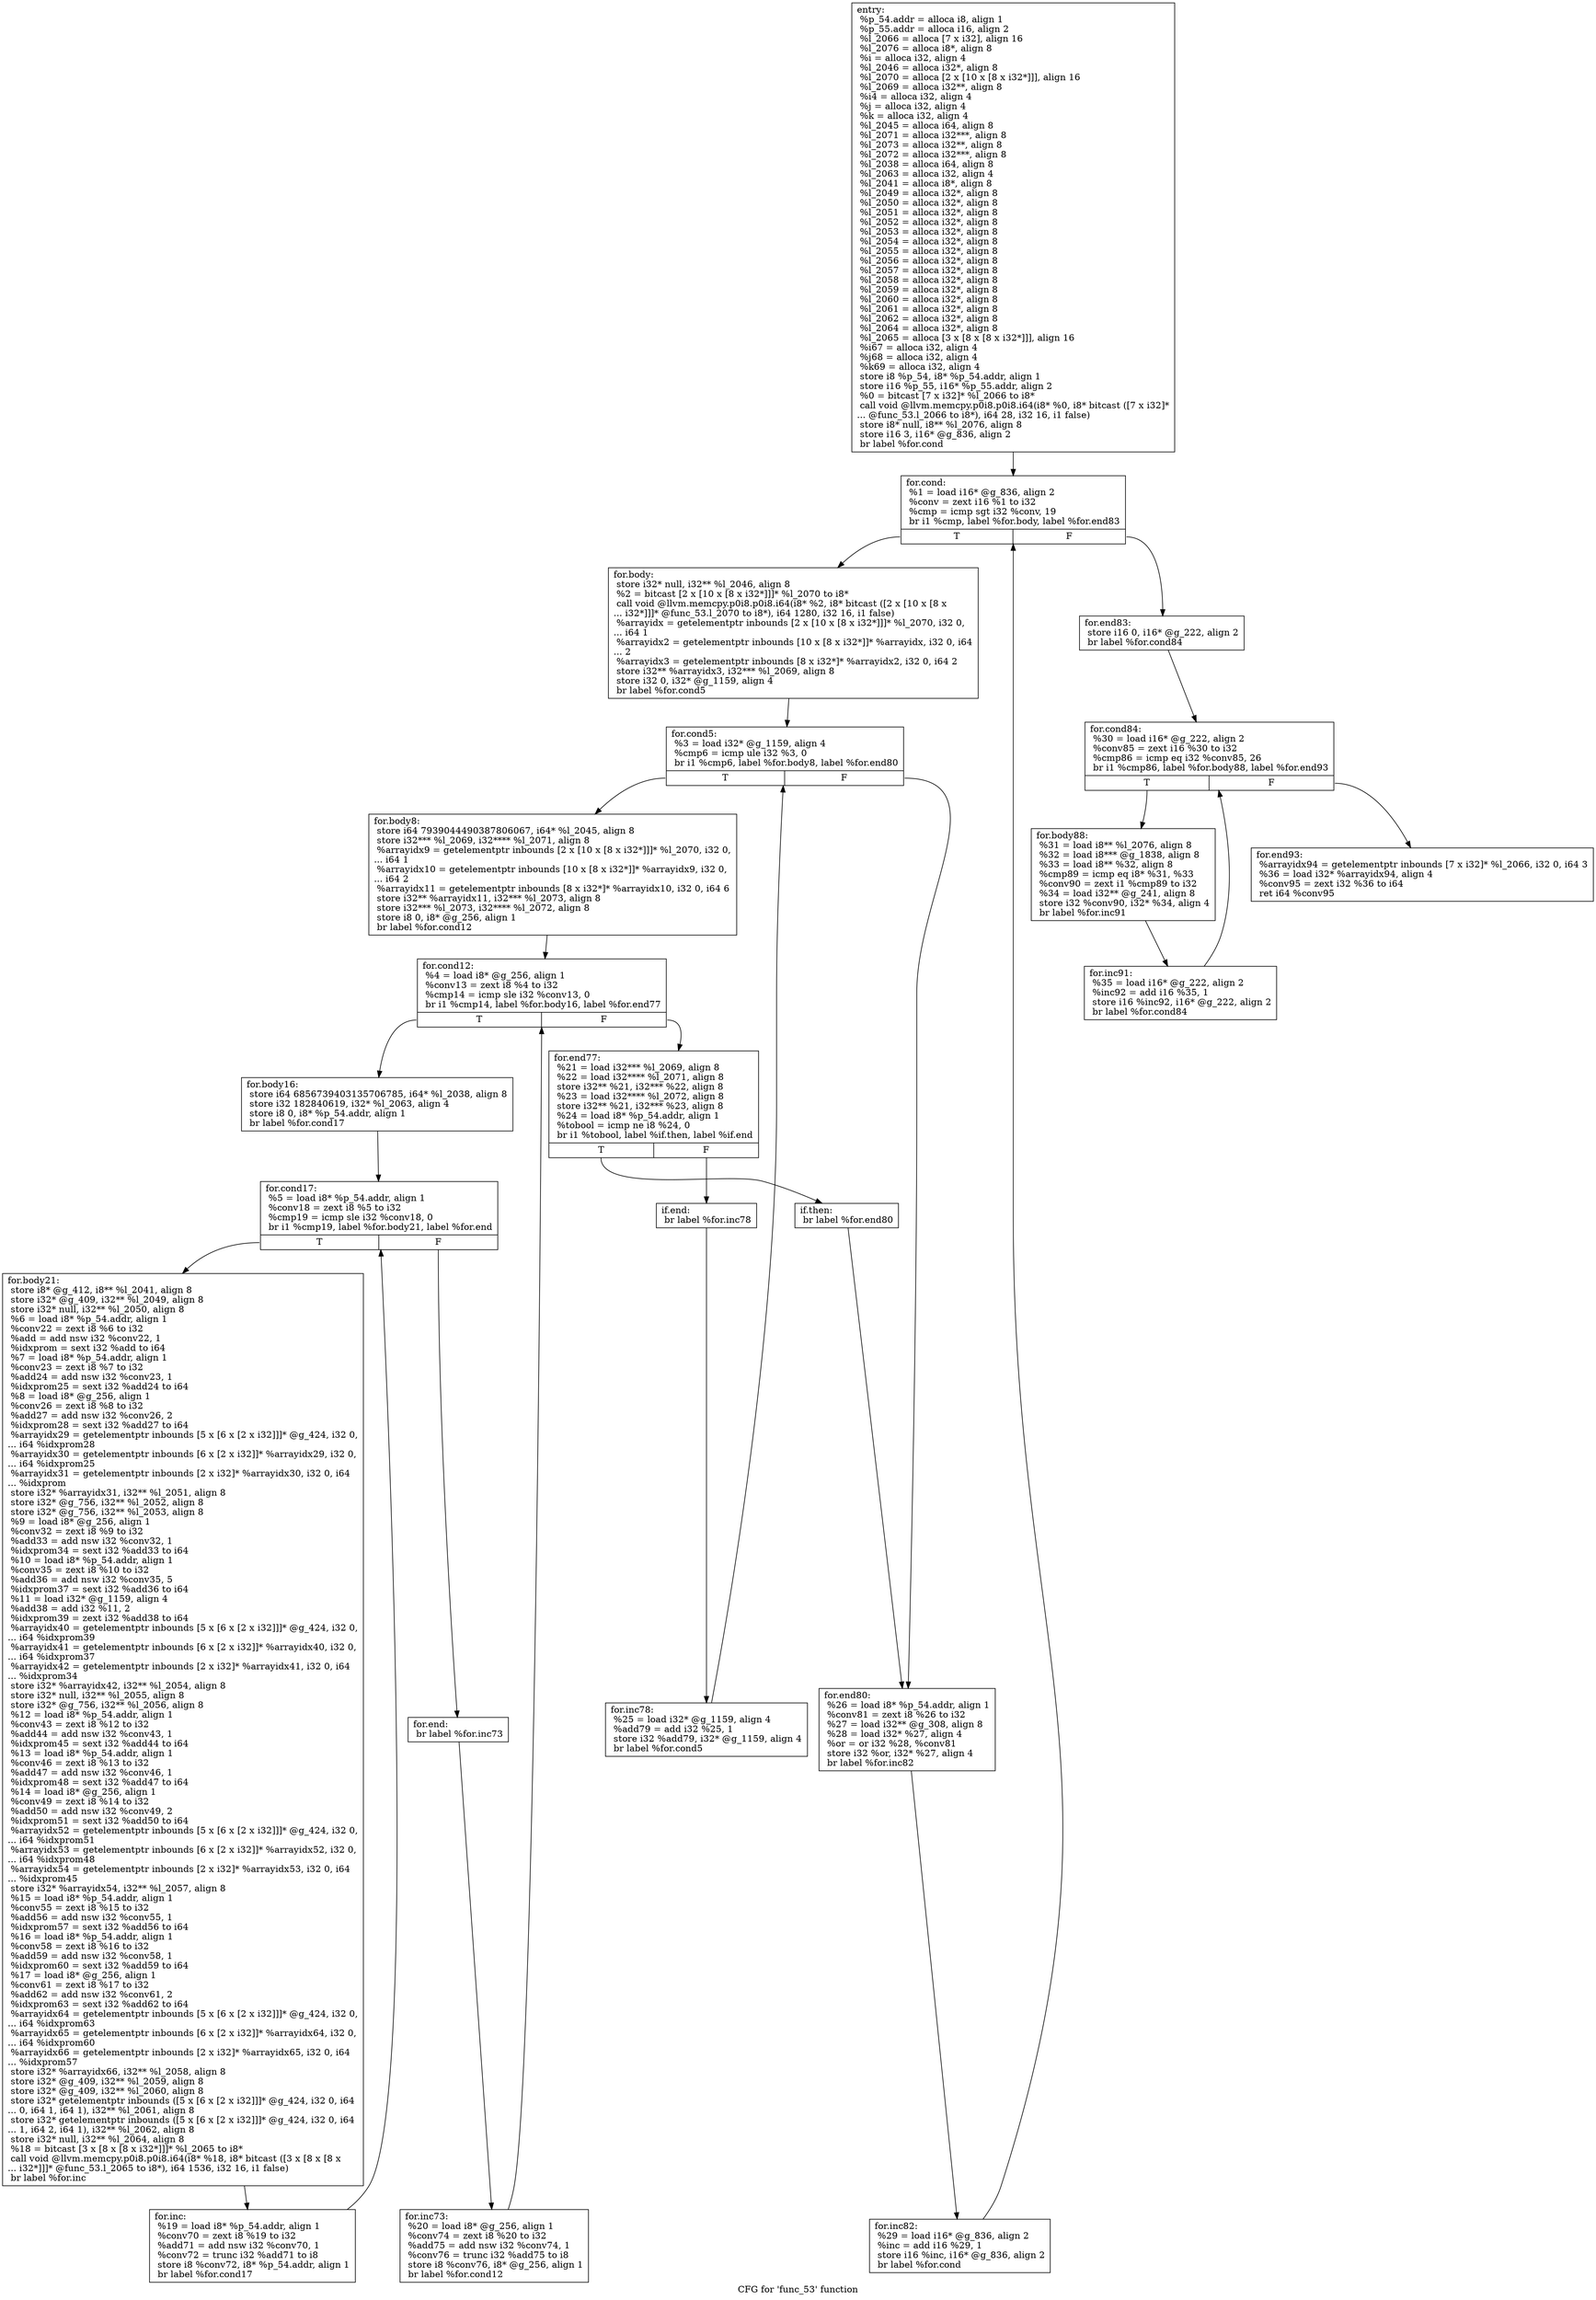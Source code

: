 digraph "CFG for 'func_53' function" {
	label="CFG for 'func_53' function";

	Node0xa909828 [shape=record,label="{entry:\l  %p_54.addr = alloca i8, align 1\l  %p_55.addr = alloca i16, align 2\l  %l_2066 = alloca [7 x i32], align 16\l  %l_2076 = alloca i8*, align 8\l  %i = alloca i32, align 4\l  %l_2046 = alloca i32*, align 8\l  %l_2070 = alloca [2 x [10 x [8 x i32*]]], align 16\l  %l_2069 = alloca i32**, align 8\l  %i4 = alloca i32, align 4\l  %j = alloca i32, align 4\l  %k = alloca i32, align 4\l  %l_2045 = alloca i64, align 8\l  %l_2071 = alloca i32***, align 8\l  %l_2073 = alloca i32**, align 8\l  %l_2072 = alloca i32***, align 8\l  %l_2038 = alloca i64, align 8\l  %l_2063 = alloca i32, align 4\l  %l_2041 = alloca i8*, align 8\l  %l_2049 = alloca i32*, align 8\l  %l_2050 = alloca i32*, align 8\l  %l_2051 = alloca i32*, align 8\l  %l_2052 = alloca i32*, align 8\l  %l_2053 = alloca i32*, align 8\l  %l_2054 = alloca i32*, align 8\l  %l_2055 = alloca i32*, align 8\l  %l_2056 = alloca i32*, align 8\l  %l_2057 = alloca i32*, align 8\l  %l_2058 = alloca i32*, align 8\l  %l_2059 = alloca i32*, align 8\l  %l_2060 = alloca i32*, align 8\l  %l_2061 = alloca i32*, align 8\l  %l_2062 = alloca i32*, align 8\l  %l_2064 = alloca i32*, align 8\l  %l_2065 = alloca [3 x [8 x [8 x i32*]]], align 16\l  %i67 = alloca i32, align 4\l  %j68 = alloca i32, align 4\l  %k69 = alloca i32, align 4\l  store i8 %p_54, i8* %p_54.addr, align 1\l  store i16 %p_55, i16* %p_55.addr, align 2\l  %0 = bitcast [7 x i32]* %l_2066 to i8*\l  call void @llvm.memcpy.p0i8.p0i8.i64(i8* %0, i8* bitcast ([7 x i32]*\l... @func_53.l_2066 to i8*), i64 28, i32 16, i1 false)\l  store i8* null, i8** %l_2076, align 8\l  store i16 3, i16* @g_836, align 2\l  br label %for.cond\l}"];
	Node0xa909828 -> Node0xa909858;
	Node0xa909858 [shape=record,label="{for.cond:                                         \l  %1 = load i16* @g_836, align 2\l  %conv = zext i16 %1 to i32\l  %cmp = icmp sgt i32 %conv, 19\l  br i1 %cmp, label %for.body, label %for.end83\l|{<s0>T|<s1>F}}"];
	Node0xa909858:s0 -> Node0xa909888;
	Node0xa909858:s1 -> Node0xa909b88;
	Node0xa909888 [shape=record,label="{for.body:                                         \l  store i32* null, i32** %l_2046, align 8\l  %2 = bitcast [2 x [10 x [8 x i32*]]]* %l_2070 to i8*\l  call void @llvm.memcpy.p0i8.p0i8.i64(i8* %2, i8* bitcast ([2 x [10 x [8 x\l... i32*]]]* @func_53.l_2070 to i8*), i64 1280, i32 16, i1 false)\l  %arrayidx = getelementptr inbounds [2 x [10 x [8 x i32*]]]* %l_2070, i32 0,\l... i64 1\l  %arrayidx2 = getelementptr inbounds [10 x [8 x i32*]]* %arrayidx, i32 0, i64\l... 2\l  %arrayidx3 = getelementptr inbounds [8 x i32*]* %arrayidx2, i32 0, i64 2\l  store i32** %arrayidx3, i32*** %l_2069, align 8\l  store i32 0, i32* @g_1159, align 4\l  br label %for.cond5\l}"];
	Node0xa909888 -> Node0xa9098b8;
	Node0xa9098b8 [shape=record,label="{for.cond5:                                        \l  %3 = load i32* @g_1159, align 4\l  %cmp6 = icmp ule i32 %3, 0\l  br i1 %cmp6, label %for.body8, label %for.end80\l|{<s0>T|<s1>F}}"];
	Node0xa9098b8:s0 -> Node0xa9098e8;
	Node0xa9098b8:s1 -> Node0xa909b28;
	Node0xa9098e8 [shape=record,label="{for.body8:                                        \l  store i64 7939044490387806067, i64* %l_2045, align 8\l  store i32*** %l_2069, i32**** %l_2071, align 8\l  %arrayidx9 = getelementptr inbounds [2 x [10 x [8 x i32*]]]* %l_2070, i32 0,\l... i64 1\l  %arrayidx10 = getelementptr inbounds [10 x [8 x i32*]]* %arrayidx9, i32 0,\l... i64 2\l  %arrayidx11 = getelementptr inbounds [8 x i32*]* %arrayidx10, i32 0, i64 6\l  store i32** %arrayidx11, i32*** %l_2073, align 8\l  store i32*** %l_2073, i32**** %l_2072, align 8\l  store i8 0, i8* @g_256, align 1\l  br label %for.cond12\l}"];
	Node0xa9098e8 -> Node0xa909918;
	Node0xa909918 [shape=record,label="{for.cond12:                                       \l  %4 = load i8* @g_256, align 1\l  %conv13 = zext i8 %4 to i32\l  %cmp14 = icmp sle i32 %conv13, 0\l  br i1 %cmp14, label %for.body16, label %for.end77\l|{<s0>T|<s1>F}}"];
	Node0xa909918:s0 -> Node0xa909948;
	Node0xa909918:s1 -> Node0xa909a68;
	Node0xa909948 [shape=record,label="{for.body16:                                       \l  store i64 6856739403135706785, i64* %l_2038, align 8\l  store i32 182840619, i32* %l_2063, align 4\l  store i8 0, i8* %p_54.addr, align 1\l  br label %for.cond17\l}"];
	Node0xa909948 -> Node0xa909978;
	Node0xa909978 [shape=record,label="{for.cond17:                                       \l  %5 = load i8* %p_54.addr, align 1\l  %conv18 = zext i8 %5 to i32\l  %cmp19 = icmp sle i32 %conv18, 0\l  br i1 %cmp19, label %for.body21, label %for.end\l|{<s0>T|<s1>F}}"];
	Node0xa909978:s0 -> Node0xa9099a8;
	Node0xa909978:s1 -> Node0xa909a08;
	Node0xa9099a8 [shape=record,label="{for.body21:                                       \l  store i8* @g_412, i8** %l_2041, align 8\l  store i32* @g_409, i32** %l_2049, align 8\l  store i32* null, i32** %l_2050, align 8\l  %6 = load i8* %p_54.addr, align 1\l  %conv22 = zext i8 %6 to i32\l  %add = add nsw i32 %conv22, 1\l  %idxprom = sext i32 %add to i64\l  %7 = load i8* %p_54.addr, align 1\l  %conv23 = zext i8 %7 to i32\l  %add24 = add nsw i32 %conv23, 1\l  %idxprom25 = sext i32 %add24 to i64\l  %8 = load i8* @g_256, align 1\l  %conv26 = zext i8 %8 to i32\l  %add27 = add nsw i32 %conv26, 2\l  %idxprom28 = sext i32 %add27 to i64\l  %arrayidx29 = getelementptr inbounds [5 x [6 x [2 x i32]]]* @g_424, i32 0,\l... i64 %idxprom28\l  %arrayidx30 = getelementptr inbounds [6 x [2 x i32]]* %arrayidx29, i32 0,\l... i64 %idxprom25\l  %arrayidx31 = getelementptr inbounds [2 x i32]* %arrayidx30, i32 0, i64\l... %idxprom\l  store i32* %arrayidx31, i32** %l_2051, align 8\l  store i32* @g_756, i32** %l_2052, align 8\l  store i32* @g_756, i32** %l_2053, align 8\l  %9 = load i8* @g_256, align 1\l  %conv32 = zext i8 %9 to i32\l  %add33 = add nsw i32 %conv32, 1\l  %idxprom34 = sext i32 %add33 to i64\l  %10 = load i8* %p_54.addr, align 1\l  %conv35 = zext i8 %10 to i32\l  %add36 = add nsw i32 %conv35, 5\l  %idxprom37 = sext i32 %add36 to i64\l  %11 = load i32* @g_1159, align 4\l  %add38 = add i32 %11, 2\l  %idxprom39 = zext i32 %add38 to i64\l  %arrayidx40 = getelementptr inbounds [5 x [6 x [2 x i32]]]* @g_424, i32 0,\l... i64 %idxprom39\l  %arrayidx41 = getelementptr inbounds [6 x [2 x i32]]* %arrayidx40, i32 0,\l... i64 %idxprom37\l  %arrayidx42 = getelementptr inbounds [2 x i32]* %arrayidx41, i32 0, i64\l... %idxprom34\l  store i32* %arrayidx42, i32** %l_2054, align 8\l  store i32* null, i32** %l_2055, align 8\l  store i32* @g_756, i32** %l_2056, align 8\l  %12 = load i8* %p_54.addr, align 1\l  %conv43 = zext i8 %12 to i32\l  %add44 = add nsw i32 %conv43, 1\l  %idxprom45 = sext i32 %add44 to i64\l  %13 = load i8* %p_54.addr, align 1\l  %conv46 = zext i8 %13 to i32\l  %add47 = add nsw i32 %conv46, 1\l  %idxprom48 = sext i32 %add47 to i64\l  %14 = load i8* @g_256, align 1\l  %conv49 = zext i8 %14 to i32\l  %add50 = add nsw i32 %conv49, 2\l  %idxprom51 = sext i32 %add50 to i64\l  %arrayidx52 = getelementptr inbounds [5 x [6 x [2 x i32]]]* @g_424, i32 0,\l... i64 %idxprom51\l  %arrayidx53 = getelementptr inbounds [6 x [2 x i32]]* %arrayidx52, i32 0,\l... i64 %idxprom48\l  %arrayidx54 = getelementptr inbounds [2 x i32]* %arrayidx53, i32 0, i64\l... %idxprom45\l  store i32* %arrayidx54, i32** %l_2057, align 8\l  %15 = load i8* %p_54.addr, align 1\l  %conv55 = zext i8 %15 to i32\l  %add56 = add nsw i32 %conv55, 1\l  %idxprom57 = sext i32 %add56 to i64\l  %16 = load i8* %p_54.addr, align 1\l  %conv58 = zext i8 %16 to i32\l  %add59 = add nsw i32 %conv58, 1\l  %idxprom60 = sext i32 %add59 to i64\l  %17 = load i8* @g_256, align 1\l  %conv61 = zext i8 %17 to i32\l  %add62 = add nsw i32 %conv61, 2\l  %idxprom63 = sext i32 %add62 to i64\l  %arrayidx64 = getelementptr inbounds [5 x [6 x [2 x i32]]]* @g_424, i32 0,\l... i64 %idxprom63\l  %arrayidx65 = getelementptr inbounds [6 x [2 x i32]]* %arrayidx64, i32 0,\l... i64 %idxprom60\l  %arrayidx66 = getelementptr inbounds [2 x i32]* %arrayidx65, i32 0, i64\l... %idxprom57\l  store i32* %arrayidx66, i32** %l_2058, align 8\l  store i32* @g_409, i32** %l_2059, align 8\l  store i32* @g_409, i32** %l_2060, align 8\l  store i32* getelementptr inbounds ([5 x [6 x [2 x i32]]]* @g_424, i32 0, i64\l... 0, i64 1, i64 1), i32** %l_2061, align 8\l  store i32* getelementptr inbounds ([5 x [6 x [2 x i32]]]* @g_424, i32 0, i64\l... 1, i64 2, i64 1), i32** %l_2062, align 8\l  store i32* null, i32** %l_2064, align 8\l  %18 = bitcast [3 x [8 x [8 x i32*]]]* %l_2065 to i8*\l  call void @llvm.memcpy.p0i8.p0i8.i64(i8* %18, i8* bitcast ([3 x [8 x [8 x\l... i32*]]]* @func_53.l_2065 to i8*), i64 1536, i32 16, i1 false)\l  br label %for.inc\l}"];
	Node0xa9099a8 -> Node0xa9099d8;
	Node0xa9099d8 [shape=record,label="{for.inc:                                          \l  %19 = load i8* %p_54.addr, align 1\l  %conv70 = zext i8 %19 to i32\l  %add71 = add nsw i32 %conv70, 1\l  %conv72 = trunc i32 %add71 to i8\l  store i8 %conv72, i8* %p_54.addr, align 1\l  br label %for.cond17\l}"];
	Node0xa9099d8 -> Node0xa909978;
	Node0xa909a08 [shape=record,label="{for.end:                                          \l  br label %for.inc73\l}"];
	Node0xa909a08 -> Node0xa909a38;
	Node0xa909a38 [shape=record,label="{for.inc73:                                        \l  %20 = load i8* @g_256, align 1\l  %conv74 = zext i8 %20 to i32\l  %add75 = add nsw i32 %conv74, 1\l  %conv76 = trunc i32 %add75 to i8\l  store i8 %conv76, i8* @g_256, align 1\l  br label %for.cond12\l}"];
	Node0xa909a38 -> Node0xa909918;
	Node0xa909a68 [shape=record,label="{for.end77:                                        \l  %21 = load i32*** %l_2069, align 8\l  %22 = load i32**** %l_2071, align 8\l  store i32** %21, i32*** %22, align 8\l  %23 = load i32**** %l_2072, align 8\l  store i32** %21, i32*** %23, align 8\l  %24 = load i8* %p_54.addr, align 1\l  %tobool = icmp ne i8 %24, 0\l  br i1 %tobool, label %if.then, label %if.end\l|{<s0>T|<s1>F}}"];
	Node0xa909a68:s0 -> Node0xa909a98;
	Node0xa909a68:s1 -> Node0xa909ac8;
	Node0xa909a98 [shape=record,label="{if.then:                                          \l  br label %for.end80\l}"];
	Node0xa909a98 -> Node0xa909b28;
	Node0xa909ac8 [shape=record,label="{if.end:                                           \l  br label %for.inc78\l}"];
	Node0xa909ac8 -> Node0xa909af8;
	Node0xa909af8 [shape=record,label="{for.inc78:                                        \l  %25 = load i32* @g_1159, align 4\l  %add79 = add i32 %25, 1\l  store i32 %add79, i32* @g_1159, align 4\l  br label %for.cond5\l}"];
	Node0xa909af8 -> Node0xa9098b8;
	Node0xa909b28 [shape=record,label="{for.end80:                                        \l  %26 = load i8* %p_54.addr, align 1\l  %conv81 = zext i8 %26 to i32\l  %27 = load i32** @g_308, align 8\l  %28 = load i32* %27, align 4\l  %or = or i32 %28, %conv81\l  store i32 %or, i32* %27, align 4\l  br label %for.inc82\l}"];
	Node0xa909b28 -> Node0xa909b58;
	Node0xa909b58 [shape=record,label="{for.inc82:                                        \l  %29 = load i16* @g_836, align 2\l  %inc = add i16 %29, 1\l  store i16 %inc, i16* @g_836, align 2\l  br label %for.cond\l}"];
	Node0xa909b58 -> Node0xa909858;
	Node0xa909b88 [shape=record,label="{for.end83:                                        \l  store i16 0, i16* @g_222, align 2\l  br label %for.cond84\l}"];
	Node0xa909b88 -> Node0xa909bb8;
	Node0xa909bb8 [shape=record,label="{for.cond84:                                       \l  %30 = load i16* @g_222, align 2\l  %conv85 = zext i16 %30 to i32\l  %cmp86 = icmp eq i32 %conv85, 26\l  br i1 %cmp86, label %for.body88, label %for.end93\l|{<s0>T|<s1>F}}"];
	Node0xa909bb8:s0 -> Node0xa909be8;
	Node0xa909bb8:s1 -> Node0xa909c48;
	Node0xa909be8 [shape=record,label="{for.body88:                                       \l  %31 = load i8** %l_2076, align 8\l  %32 = load i8*** @g_1838, align 8\l  %33 = load i8** %32, align 8\l  %cmp89 = icmp eq i8* %31, %33\l  %conv90 = zext i1 %cmp89 to i32\l  %34 = load i32** @g_241, align 8\l  store i32 %conv90, i32* %34, align 4\l  br label %for.inc91\l}"];
	Node0xa909be8 -> Node0xa909c18;
	Node0xa909c18 [shape=record,label="{for.inc91:                                        \l  %35 = load i16* @g_222, align 2\l  %inc92 = add i16 %35, 1\l  store i16 %inc92, i16* @g_222, align 2\l  br label %for.cond84\l}"];
	Node0xa909c18 -> Node0xa909bb8;
	Node0xa909c48 [shape=record,label="{for.end93:                                        \l  %arrayidx94 = getelementptr inbounds [7 x i32]* %l_2066, i32 0, i64 3\l  %36 = load i32* %arrayidx94, align 4\l  %conv95 = zext i32 %36 to i64\l  ret i64 %conv95\l}"];
}

